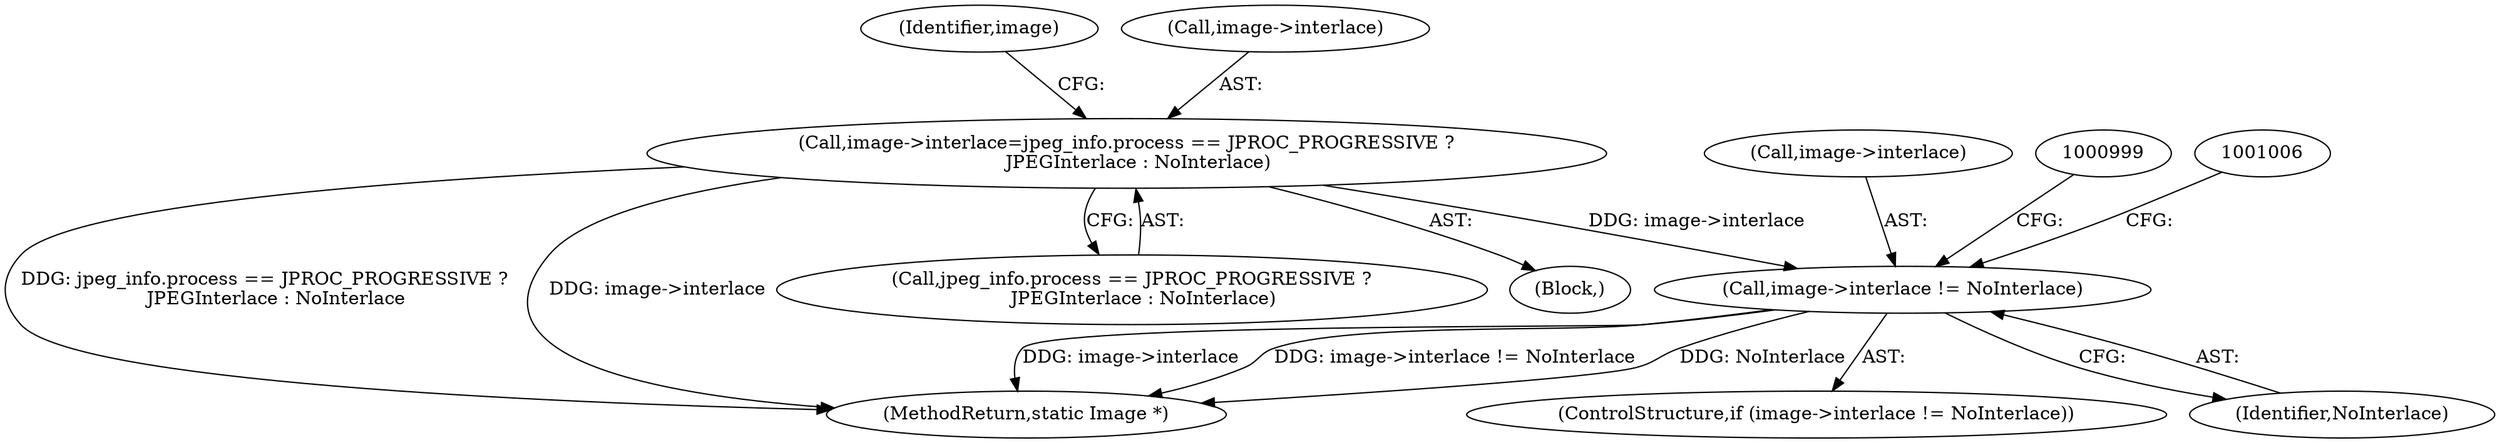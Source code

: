 digraph "0_ImageMagick_948356eec65aea91995d4b7cc487d197d2c5f602@pointer" {
"1000993" [label="(Call,image->interlace != NoInterlace)"];
"1000627" [label="(Call,image->interlace=jpeg_info.process == JPROC_PROGRESSIVE ?\n    JPEGInterlace : NoInterlace)"];
"1000641" [label="(Identifier,image)"];
"1000627" [label="(Call,image->interlace=jpeg_info.process == JPROC_PROGRESSIVE ?\n    JPEGInterlace : NoInterlace)"];
"1000993" [label="(Call,image->interlace != NoInterlace)"];
"1000631" [label="(Call,jpeg_info.process == JPROC_PROGRESSIVE ?\n    JPEGInterlace : NoInterlace)"];
"1000111" [label="(Block,)"];
"1000628" [label="(Call,image->interlace)"];
"1001881" [label="(MethodReturn,static Image *)"];
"1000992" [label="(ControlStructure,if (image->interlace != NoInterlace))"];
"1000997" [label="(Identifier,NoInterlace)"];
"1000994" [label="(Call,image->interlace)"];
"1000993" -> "1000992"  [label="AST: "];
"1000993" -> "1000997"  [label="CFG: "];
"1000994" -> "1000993"  [label="AST: "];
"1000997" -> "1000993"  [label="AST: "];
"1000999" -> "1000993"  [label="CFG: "];
"1001006" -> "1000993"  [label="CFG: "];
"1000993" -> "1001881"  [label="DDG: image->interlace != NoInterlace"];
"1000993" -> "1001881"  [label="DDG: NoInterlace"];
"1000993" -> "1001881"  [label="DDG: image->interlace"];
"1000627" -> "1000993"  [label="DDG: image->interlace"];
"1000627" -> "1000111"  [label="AST: "];
"1000627" -> "1000631"  [label="CFG: "];
"1000628" -> "1000627"  [label="AST: "];
"1000631" -> "1000627"  [label="AST: "];
"1000641" -> "1000627"  [label="CFG: "];
"1000627" -> "1001881"  [label="DDG: jpeg_info.process == JPROC_PROGRESSIVE ?\n    JPEGInterlace : NoInterlace"];
"1000627" -> "1001881"  [label="DDG: image->interlace"];
}
